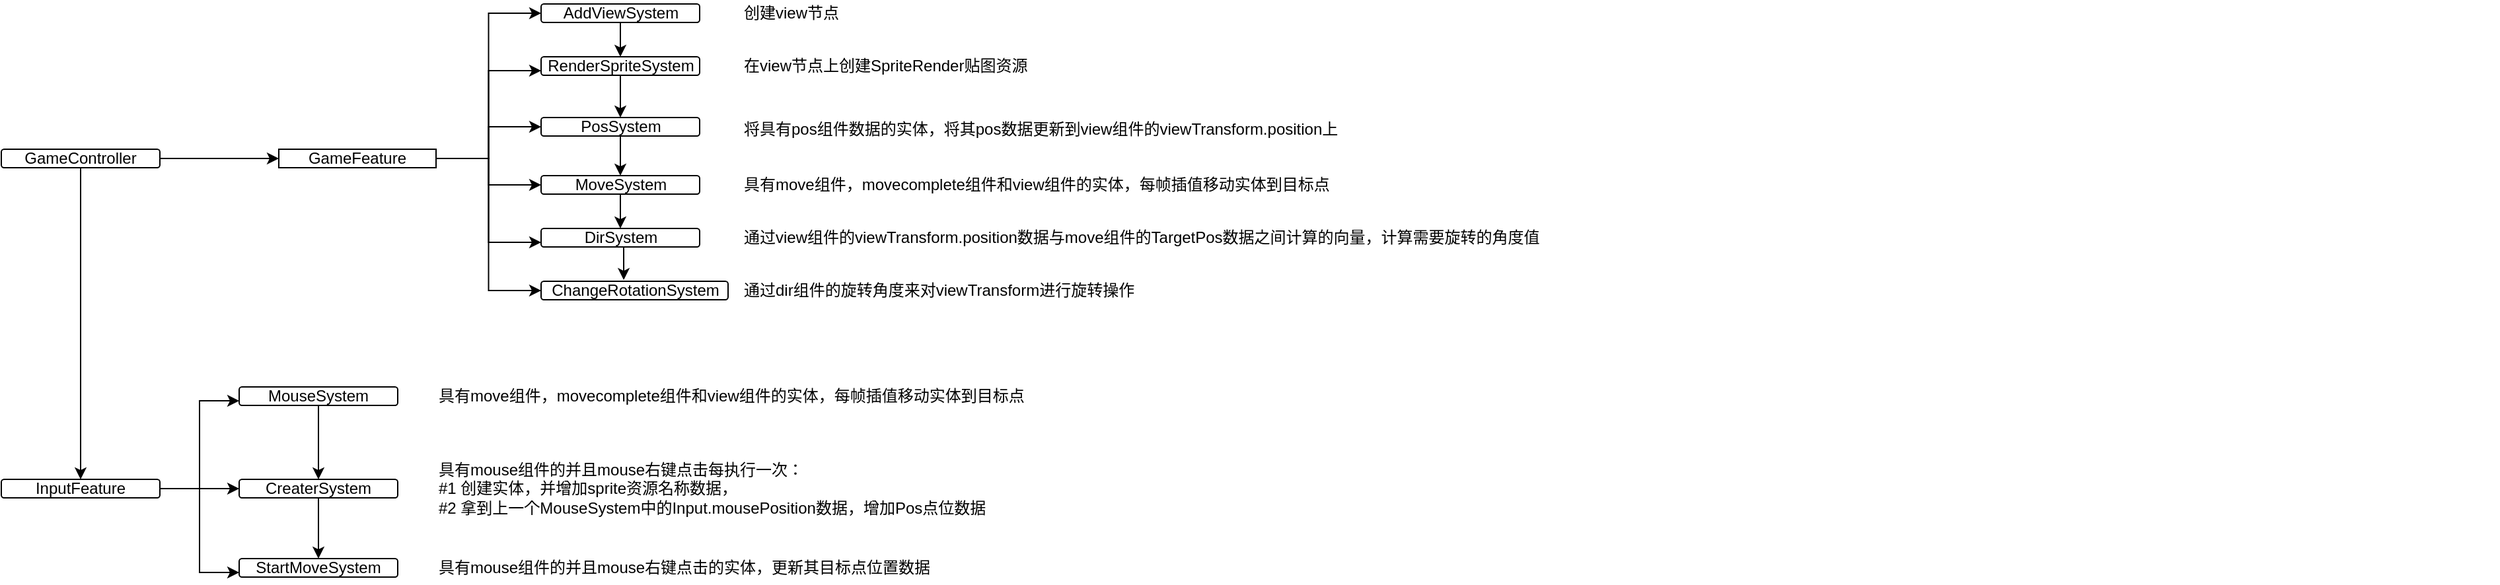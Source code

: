 <mxfile version="13.6.2" type="device"><diagram id="H1OiRB6MJyg_a2B5I2bu" name="第 1 页"><mxGraphModel dx="1243" dy="738" grid="1" gridSize="10" guides="1" tooltips="1" connect="1" arrows="1" fold="1" page="1" pageScale="1" pageWidth="827" pageHeight="1169" math="0" shadow="0"><root><mxCell id="0"/><mxCell id="1" parent="0"/><mxCell id="R1qsj24YBJmCuuUlAbSM-3" value="" style="edgeStyle=orthogonalEdgeStyle;rounded=0;orthogonalLoop=1;jettySize=auto;html=1;" edge="1" parent="1" source="R1qsj24YBJmCuuUlAbSM-1" target="R1qsj24YBJmCuuUlAbSM-2"><mxGeometry relative="1" as="geometry"/></mxCell><mxCell id="R1qsj24YBJmCuuUlAbSM-7" value="" style="edgeStyle=orthogonalEdgeStyle;rounded=0;orthogonalLoop=1;jettySize=auto;html=1;" edge="1" parent="1" source="R1qsj24YBJmCuuUlAbSM-1" target="R1qsj24YBJmCuuUlAbSM-6"><mxGeometry relative="1" as="geometry"/></mxCell><mxCell id="R1qsj24YBJmCuuUlAbSM-1" value="GameController" style="rounded=1;whiteSpace=wrap;html=1;" vertex="1" parent="1"><mxGeometry x="30" y="150" width="120" height="14" as="geometry"/></mxCell><mxCell id="R1qsj24YBJmCuuUlAbSM-20" style="edgeStyle=orthogonalEdgeStyle;rounded=0;orthogonalLoop=1;jettySize=auto;html=1;entryX=0;entryY=0.5;entryDx=0;entryDy=0;" edge="1" parent="1" source="R1qsj24YBJmCuuUlAbSM-2" target="R1qsj24YBJmCuuUlAbSM-9"><mxGeometry relative="1" as="geometry"/></mxCell><mxCell id="R1qsj24YBJmCuuUlAbSM-21" style="edgeStyle=orthogonalEdgeStyle;rounded=0;orthogonalLoop=1;jettySize=auto;html=1;entryX=0;entryY=0.75;entryDx=0;entryDy=0;" edge="1" parent="1" source="R1qsj24YBJmCuuUlAbSM-2" target="R1qsj24YBJmCuuUlAbSM-12"><mxGeometry relative="1" as="geometry"/></mxCell><mxCell id="R1qsj24YBJmCuuUlAbSM-22" style="edgeStyle=orthogonalEdgeStyle;rounded=0;orthogonalLoop=1;jettySize=auto;html=1;entryX=0;entryY=0.5;entryDx=0;entryDy=0;" edge="1" parent="1" source="R1qsj24YBJmCuuUlAbSM-2" target="R1qsj24YBJmCuuUlAbSM-15"><mxGeometry relative="1" as="geometry"/></mxCell><mxCell id="R1qsj24YBJmCuuUlAbSM-23" style="edgeStyle=orthogonalEdgeStyle;rounded=0;orthogonalLoop=1;jettySize=auto;html=1;entryX=0;entryY=0.5;entryDx=0;entryDy=0;" edge="1" parent="1" source="R1qsj24YBJmCuuUlAbSM-2" target="R1qsj24YBJmCuuUlAbSM-17"><mxGeometry relative="1" as="geometry"/></mxCell><mxCell id="R1qsj24YBJmCuuUlAbSM-24" style="edgeStyle=orthogonalEdgeStyle;rounded=0;orthogonalLoop=1;jettySize=auto;html=1;entryX=0;entryY=0.75;entryDx=0;entryDy=0;" edge="1" parent="1" source="R1qsj24YBJmCuuUlAbSM-2" target="R1qsj24YBJmCuuUlAbSM-18"><mxGeometry relative="1" as="geometry"/></mxCell><mxCell id="R1qsj24YBJmCuuUlAbSM-25" style="edgeStyle=orthogonalEdgeStyle;rounded=0;orthogonalLoop=1;jettySize=auto;html=1;entryX=0;entryY=0.5;entryDx=0;entryDy=0;" edge="1" parent="1" source="R1qsj24YBJmCuuUlAbSM-2" target="R1qsj24YBJmCuuUlAbSM-19"><mxGeometry relative="1" as="geometry"/></mxCell><mxCell id="R1qsj24YBJmCuuUlAbSM-2" value="GameFeature" style="whiteSpace=wrap;html=1;rounded=1;arcSize=0;" vertex="1" parent="1"><mxGeometry x="240" y="150" width="119" height="14" as="geometry"/></mxCell><mxCell id="R1qsj24YBJmCuuUlAbSM-30" style="edgeStyle=orthogonalEdgeStyle;rounded=0;orthogonalLoop=1;jettySize=auto;html=1;entryX=0;entryY=0.75;entryDx=0;entryDy=0;" edge="1" parent="1" source="R1qsj24YBJmCuuUlAbSM-6" target="R1qsj24YBJmCuuUlAbSM-26"><mxGeometry relative="1" as="geometry"/></mxCell><mxCell id="R1qsj24YBJmCuuUlAbSM-31" style="edgeStyle=orthogonalEdgeStyle;rounded=0;orthogonalLoop=1;jettySize=auto;html=1;entryX=0;entryY=0.5;entryDx=0;entryDy=0;" edge="1" parent="1" source="R1qsj24YBJmCuuUlAbSM-6" target="R1qsj24YBJmCuuUlAbSM-27"><mxGeometry relative="1" as="geometry"/></mxCell><mxCell id="R1qsj24YBJmCuuUlAbSM-32" style="edgeStyle=orthogonalEdgeStyle;rounded=0;orthogonalLoop=1;jettySize=auto;html=1;entryX=0;entryY=0.75;entryDx=0;entryDy=0;" edge="1" parent="1" source="R1qsj24YBJmCuuUlAbSM-6" target="R1qsj24YBJmCuuUlAbSM-29"><mxGeometry relative="1" as="geometry"/></mxCell><mxCell id="R1qsj24YBJmCuuUlAbSM-6" value="InputFeature" style="whiteSpace=wrap;html=1;rounded=1;" vertex="1" parent="1"><mxGeometry x="30" y="400" width="120" height="14" as="geometry"/></mxCell><mxCell id="R1qsj24YBJmCuuUlAbSM-45" style="edgeStyle=orthogonalEdgeStyle;rounded=0;orthogonalLoop=1;jettySize=auto;html=1;exitX=0.5;exitY=1;exitDx=0;exitDy=0;entryX=0.5;entryY=0;entryDx=0;entryDy=0;" edge="1" parent="1" source="R1qsj24YBJmCuuUlAbSM-9" target="R1qsj24YBJmCuuUlAbSM-12"><mxGeometry relative="1" as="geometry"/></mxCell><mxCell id="R1qsj24YBJmCuuUlAbSM-9" value="AddViewSystem" style="whiteSpace=wrap;html=1;rounded=1;" vertex="1" parent="1"><mxGeometry x="438.5" y="40" width="120" height="14" as="geometry"/></mxCell><mxCell id="R1qsj24YBJmCuuUlAbSM-46" style="edgeStyle=orthogonalEdgeStyle;rounded=0;orthogonalLoop=1;jettySize=auto;html=1;exitX=0.5;exitY=1;exitDx=0;exitDy=0;entryX=0.5;entryY=0;entryDx=0;entryDy=0;" edge="1" parent="1" source="R1qsj24YBJmCuuUlAbSM-12" target="R1qsj24YBJmCuuUlAbSM-15"><mxGeometry relative="1" as="geometry"/></mxCell><mxCell id="R1qsj24YBJmCuuUlAbSM-12" value="RenderSpriteSystem" style="whiteSpace=wrap;html=1;rounded=1;" vertex="1" parent="1"><mxGeometry x="438.5" y="80" width="120" height="14" as="geometry"/></mxCell><mxCell id="R1qsj24YBJmCuuUlAbSM-47" style="edgeStyle=orthogonalEdgeStyle;rounded=0;orthogonalLoop=1;jettySize=auto;html=1;exitX=0.5;exitY=1;exitDx=0;exitDy=0;entryX=0.5;entryY=0;entryDx=0;entryDy=0;" edge="1" parent="1" source="R1qsj24YBJmCuuUlAbSM-15" target="R1qsj24YBJmCuuUlAbSM-17"><mxGeometry relative="1" as="geometry"/></mxCell><mxCell id="R1qsj24YBJmCuuUlAbSM-15" value="PosSystem" style="rounded=1;whiteSpace=wrap;html=1;" vertex="1" parent="1"><mxGeometry x="438.5" y="126" width="120" height="14" as="geometry"/></mxCell><mxCell id="R1qsj24YBJmCuuUlAbSM-48" style="edgeStyle=orthogonalEdgeStyle;rounded=0;orthogonalLoop=1;jettySize=auto;html=1;exitX=0.5;exitY=1;exitDx=0;exitDy=0;entryX=0.5;entryY=0;entryDx=0;entryDy=0;" edge="1" parent="1" source="R1qsj24YBJmCuuUlAbSM-17" target="R1qsj24YBJmCuuUlAbSM-18"><mxGeometry relative="1" as="geometry"/></mxCell><mxCell id="R1qsj24YBJmCuuUlAbSM-17" value="MoveSystem" style="rounded=1;whiteSpace=wrap;html=1;" vertex="1" parent="1"><mxGeometry x="438.5" y="170" width="120" height="14" as="geometry"/></mxCell><mxCell id="R1qsj24YBJmCuuUlAbSM-49" style="edgeStyle=orthogonalEdgeStyle;rounded=0;orthogonalLoop=1;jettySize=auto;html=1;exitX=0.5;exitY=1;exitDx=0;exitDy=0;entryX=0.442;entryY=-0.071;entryDx=0;entryDy=0;entryPerimeter=0;" edge="1" parent="1" source="R1qsj24YBJmCuuUlAbSM-18" target="R1qsj24YBJmCuuUlAbSM-19"><mxGeometry relative="1" as="geometry"/></mxCell><mxCell id="R1qsj24YBJmCuuUlAbSM-18" value="DirSystem" style="rounded=1;whiteSpace=wrap;html=1;" vertex="1" parent="1"><mxGeometry x="438.5" y="210" width="120" height="14" as="geometry"/></mxCell><mxCell id="R1qsj24YBJmCuuUlAbSM-19" value="ChangeRotationSystem" style="rounded=1;whiteSpace=wrap;html=1;" vertex="1" parent="1"><mxGeometry x="438.5" y="250" width="141.5" height="14" as="geometry"/></mxCell><mxCell id="R1qsj24YBJmCuuUlAbSM-43" style="edgeStyle=orthogonalEdgeStyle;rounded=0;orthogonalLoop=1;jettySize=auto;html=1;entryX=0.5;entryY=0;entryDx=0;entryDy=0;" edge="1" parent="1" source="R1qsj24YBJmCuuUlAbSM-26" target="R1qsj24YBJmCuuUlAbSM-27"><mxGeometry relative="1" as="geometry"/></mxCell><mxCell id="R1qsj24YBJmCuuUlAbSM-26" value="MouseSystem" style="whiteSpace=wrap;html=1;rounded=1;" vertex="1" parent="1"><mxGeometry x="210" y="330" width="120" height="14" as="geometry"/></mxCell><mxCell id="R1qsj24YBJmCuuUlAbSM-44" style="edgeStyle=orthogonalEdgeStyle;rounded=0;orthogonalLoop=1;jettySize=auto;html=1;exitX=0.5;exitY=1;exitDx=0;exitDy=0;entryX=0.5;entryY=0;entryDx=0;entryDy=0;" edge="1" parent="1" source="R1qsj24YBJmCuuUlAbSM-27" target="R1qsj24YBJmCuuUlAbSM-29"><mxGeometry relative="1" as="geometry"/></mxCell><mxCell id="R1qsj24YBJmCuuUlAbSM-27" value="CreaterSystem" style="whiteSpace=wrap;html=1;rounded=1;" vertex="1" parent="1"><mxGeometry x="210" y="400" width="120" height="14" as="geometry"/></mxCell><mxCell id="R1qsj24YBJmCuuUlAbSM-29" value="StartMoveSystem" style="whiteSpace=wrap;html=1;rounded=1;" vertex="1" parent="1"><mxGeometry x="210" y="460" width="120" height="14" as="geometry"/></mxCell><mxCell id="R1qsj24YBJmCuuUlAbSM-34" value="创建view节点" style="text;html=1;strokeColor=none;fillColor=none;align=left;verticalAlign=middle;whiteSpace=wrap;rounded=0;" vertex="1" parent="1"><mxGeometry x="590" y="37" width="1140" height="20" as="geometry"/></mxCell><mxCell id="R1qsj24YBJmCuuUlAbSM-35" value="在view节点上创建SpriteRender贴图资源" style="text;html=1;strokeColor=none;fillColor=none;align=left;verticalAlign=middle;whiteSpace=wrap;rounded=0;" vertex="1" parent="1"><mxGeometry x="590" y="77" width="1020" height="20" as="geometry"/></mxCell><mxCell id="R1qsj24YBJmCuuUlAbSM-36" value="将具有pos组件数据的实体，将其pos数据更新到view组件的viewTransform.position上" style="text;html=1;strokeColor=none;fillColor=none;align=left;verticalAlign=middle;whiteSpace=wrap;rounded=0;" vertex="1" parent="1"><mxGeometry x="590" y="124" width="1130" height="21" as="geometry"/></mxCell><mxCell id="R1qsj24YBJmCuuUlAbSM-37" value="具有move组件，movecomplete组件和view组件的实体，每帧插值移动实体到目标点" style="text;html=1;strokeColor=none;fillColor=none;align=left;verticalAlign=middle;whiteSpace=wrap;rounded=0;" vertex="1" parent="1"><mxGeometry x="590" y="167" width="630" height="20" as="geometry"/></mxCell><mxCell id="R1qsj24YBJmCuuUlAbSM-38" value="通过view组件的viewTransform.position数据与move组件的TargetPos数据之间计算的向量，计算需要旋转的角度值" style="text;html=1;strokeColor=none;fillColor=none;align=left;verticalAlign=middle;whiteSpace=wrap;rounded=0;" vertex="1" parent="1"><mxGeometry x="590" y="207" width="1330" height="20" as="geometry"/></mxCell><mxCell id="R1qsj24YBJmCuuUlAbSM-39" value="通过dir组件的旋转角度来对viewTransform进行旋转操作" style="text;html=1;strokeColor=none;fillColor=none;align=left;verticalAlign=middle;whiteSpace=wrap;rounded=0;" vertex="1" parent="1"><mxGeometry x="590" y="247" width="1200" height="20" as="geometry"/></mxCell><mxCell id="R1qsj24YBJmCuuUlAbSM-40" value="具有mouse组件的并且mouse右键点击每执行一次：&lt;br&gt;#1 创建实体，并增加sprite资源名称数据，&lt;br&gt;#2 拿到上一个MouseSystem中的Input.mousePosition数据，增加Pos点位数据" style="text;html=1;strokeColor=none;fillColor=none;align=left;verticalAlign=middle;whiteSpace=wrap;rounded=0;" vertex="1" parent="1"><mxGeometry x="359" y="397" width="1231" height="20" as="geometry"/></mxCell><mxCell id="R1qsj24YBJmCuuUlAbSM-41" value="具有move组件，movecomplete组件和view组件的实体，每帧插值移动实体到目标点" style="text;html=1;strokeColor=none;fillColor=none;align=left;verticalAlign=middle;whiteSpace=wrap;rounded=0;" vertex="1" parent="1"><mxGeometry x="359" y="327" width="771" height="20" as="geometry"/></mxCell><mxCell id="R1qsj24YBJmCuuUlAbSM-42" value="具有mouse组件的并且mouse右键点击的实体，更新其目标点位置数据" style="text;html=1;strokeColor=none;fillColor=none;align=left;verticalAlign=middle;whiteSpace=wrap;rounded=0;" vertex="1" parent="1"><mxGeometry x="359" y="457" width="981" height="20" as="geometry"/></mxCell></root></mxGraphModel></diagram></mxfile>